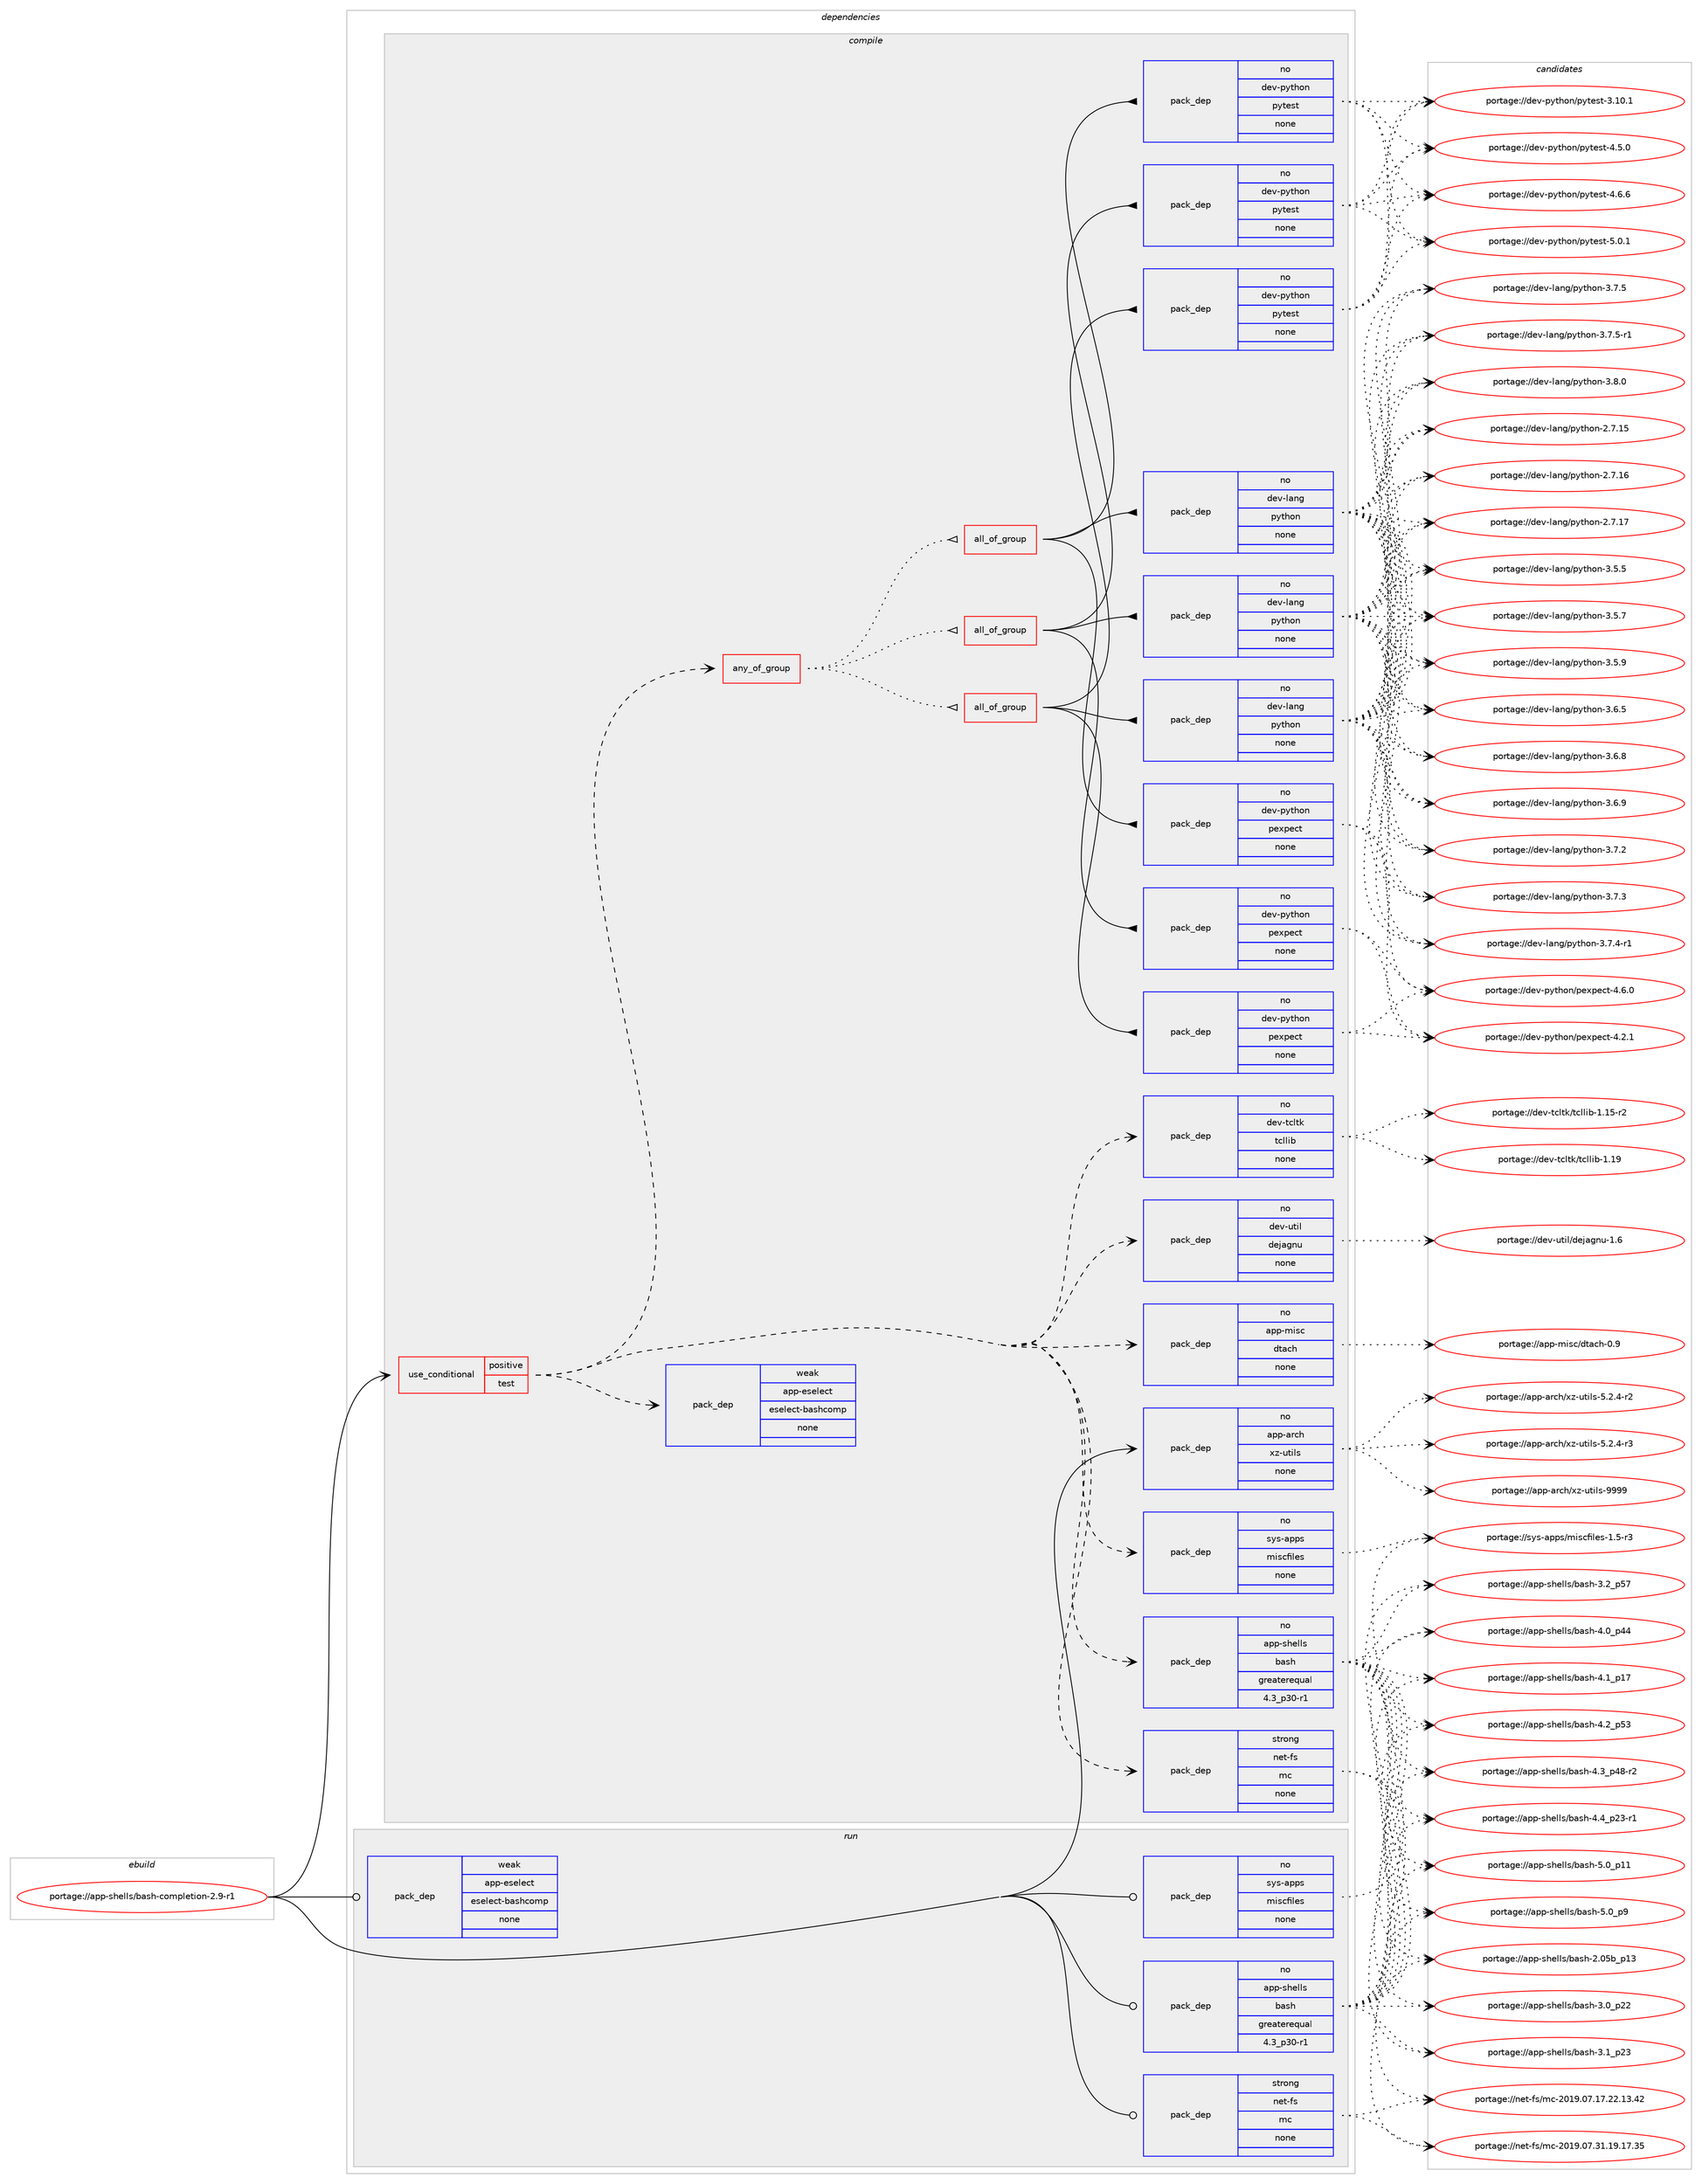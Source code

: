 digraph prolog {

# *************
# Graph options
# *************

newrank=true;
concentrate=true;
compound=true;
graph [rankdir=LR,fontname=Helvetica,fontsize=10,ranksep=1.5];#, ranksep=2.5, nodesep=0.2];
edge  [arrowhead=vee];
node  [fontname=Helvetica,fontsize=10];

# **********
# The ebuild
# **********

subgraph cluster_leftcol {
color=gray;
rank=same;
label=<<i>ebuild</i>>;
id [label="portage://app-shells/bash-completion-2.9-r1", color=red, width=4, href="../app-shells/bash-completion-2.9-r1.svg"];
}

# ****************
# The dependencies
# ****************

subgraph cluster_midcol {
color=gray;
label=<<i>dependencies</i>>;
subgraph cluster_compile {
fillcolor="#eeeeee";
style=filled;
label=<<i>compile</i>>;
subgraph cond10543 {
dependency42577 [label=<<TABLE BORDER="0" CELLBORDER="1" CELLSPACING="0" CELLPADDING="4"><TR><TD ROWSPAN="3" CELLPADDING="10">use_conditional</TD></TR><TR><TD>positive</TD></TR><TR><TD>test</TD></TR></TABLE>>, shape=none, color=red];
subgraph pack31328 {
dependency42578 [label=<<TABLE BORDER="0" CELLBORDER="1" CELLSPACING="0" CELLPADDING="4" WIDTH="220"><TR><TD ROWSPAN="6" CELLPADDING="30">pack_dep</TD></TR><TR><TD WIDTH="110">no</TD></TR><TR><TD>app-shells</TD></TR><TR><TD>bash</TD></TR><TR><TD>greaterequal</TD></TR><TR><TD>4.3_p30-r1</TD></TR></TABLE>>, shape=none, color=blue];
}
dependency42577:e -> dependency42578:w [weight=20,style="dashed",arrowhead="vee"];
subgraph pack31329 {
dependency42579 [label=<<TABLE BORDER="0" CELLBORDER="1" CELLSPACING="0" CELLPADDING="4" WIDTH="220"><TR><TD ROWSPAN="6" CELLPADDING="30">pack_dep</TD></TR><TR><TD WIDTH="110">no</TD></TR><TR><TD>sys-apps</TD></TR><TR><TD>miscfiles</TD></TR><TR><TD>none</TD></TR><TR><TD></TD></TR></TABLE>>, shape=none, color=blue];
}
dependency42577:e -> dependency42579:w [weight=20,style="dashed",arrowhead="vee"];
subgraph pack31330 {
dependency42580 [label=<<TABLE BORDER="0" CELLBORDER="1" CELLSPACING="0" CELLPADDING="4" WIDTH="220"><TR><TD ROWSPAN="6" CELLPADDING="30">pack_dep</TD></TR><TR><TD WIDTH="110">weak</TD></TR><TR><TD>app-eselect</TD></TR><TR><TD>eselect-bashcomp</TD></TR><TR><TD>none</TD></TR><TR><TD></TD></TR></TABLE>>, shape=none, color=blue];
}
dependency42577:e -> dependency42580:w [weight=20,style="dashed",arrowhead="vee"];
subgraph pack31331 {
dependency42581 [label=<<TABLE BORDER="0" CELLBORDER="1" CELLSPACING="0" CELLPADDING="4" WIDTH="220"><TR><TD ROWSPAN="6" CELLPADDING="30">pack_dep</TD></TR><TR><TD WIDTH="110">strong</TD></TR><TR><TD>net-fs</TD></TR><TR><TD>mc</TD></TR><TR><TD>none</TD></TR><TR><TD></TD></TR></TABLE>>, shape=none, color=blue];
}
dependency42577:e -> dependency42581:w [weight=20,style="dashed",arrowhead="vee"];
subgraph pack31332 {
dependency42582 [label=<<TABLE BORDER="0" CELLBORDER="1" CELLSPACING="0" CELLPADDING="4" WIDTH="220"><TR><TD ROWSPAN="6" CELLPADDING="30">pack_dep</TD></TR><TR><TD WIDTH="110">no</TD></TR><TR><TD>app-misc</TD></TR><TR><TD>dtach</TD></TR><TR><TD>none</TD></TR><TR><TD></TD></TR></TABLE>>, shape=none, color=blue];
}
dependency42577:e -> dependency42582:w [weight=20,style="dashed",arrowhead="vee"];
subgraph pack31333 {
dependency42583 [label=<<TABLE BORDER="0" CELLBORDER="1" CELLSPACING="0" CELLPADDING="4" WIDTH="220"><TR><TD ROWSPAN="6" CELLPADDING="30">pack_dep</TD></TR><TR><TD WIDTH="110">no</TD></TR><TR><TD>dev-util</TD></TR><TR><TD>dejagnu</TD></TR><TR><TD>none</TD></TR><TR><TD></TD></TR></TABLE>>, shape=none, color=blue];
}
dependency42577:e -> dependency42583:w [weight=20,style="dashed",arrowhead="vee"];
subgraph pack31334 {
dependency42584 [label=<<TABLE BORDER="0" CELLBORDER="1" CELLSPACING="0" CELLPADDING="4" WIDTH="220"><TR><TD ROWSPAN="6" CELLPADDING="30">pack_dep</TD></TR><TR><TD WIDTH="110">no</TD></TR><TR><TD>dev-tcltk</TD></TR><TR><TD>tcllib</TD></TR><TR><TD>none</TD></TR><TR><TD></TD></TR></TABLE>>, shape=none, color=blue];
}
dependency42577:e -> dependency42584:w [weight=20,style="dashed",arrowhead="vee"];
subgraph any688 {
dependency42585 [label=<<TABLE BORDER="0" CELLBORDER="1" CELLSPACING="0" CELLPADDING="4"><TR><TD CELLPADDING="10">any_of_group</TD></TR></TABLE>>, shape=none, color=red];subgraph all21 {
dependency42586 [label=<<TABLE BORDER="0" CELLBORDER="1" CELLSPACING="0" CELLPADDING="4"><TR><TD CELLPADDING="10">all_of_group</TD></TR></TABLE>>, shape=none, color=red];subgraph pack31335 {
dependency42587 [label=<<TABLE BORDER="0" CELLBORDER="1" CELLSPACING="0" CELLPADDING="4" WIDTH="220"><TR><TD ROWSPAN="6" CELLPADDING="30">pack_dep</TD></TR><TR><TD WIDTH="110">no</TD></TR><TR><TD>dev-lang</TD></TR><TR><TD>python</TD></TR><TR><TD>none</TD></TR><TR><TD></TD></TR></TABLE>>, shape=none, color=blue];
}
dependency42586:e -> dependency42587:w [weight=20,style="solid",arrowhead="inv"];
subgraph pack31336 {
dependency42588 [label=<<TABLE BORDER="0" CELLBORDER="1" CELLSPACING="0" CELLPADDING="4" WIDTH="220"><TR><TD ROWSPAN="6" CELLPADDING="30">pack_dep</TD></TR><TR><TD WIDTH="110">no</TD></TR><TR><TD>dev-python</TD></TR><TR><TD>pexpect</TD></TR><TR><TD>none</TD></TR><TR><TD></TD></TR></TABLE>>, shape=none, color=blue];
}
dependency42586:e -> dependency42588:w [weight=20,style="solid",arrowhead="inv"];
subgraph pack31337 {
dependency42589 [label=<<TABLE BORDER="0" CELLBORDER="1" CELLSPACING="0" CELLPADDING="4" WIDTH="220"><TR><TD ROWSPAN="6" CELLPADDING="30">pack_dep</TD></TR><TR><TD WIDTH="110">no</TD></TR><TR><TD>dev-python</TD></TR><TR><TD>pytest</TD></TR><TR><TD>none</TD></TR><TR><TD></TD></TR></TABLE>>, shape=none, color=blue];
}
dependency42586:e -> dependency42589:w [weight=20,style="solid",arrowhead="inv"];
}
dependency42585:e -> dependency42586:w [weight=20,style="dotted",arrowhead="oinv"];
subgraph all22 {
dependency42590 [label=<<TABLE BORDER="0" CELLBORDER="1" CELLSPACING="0" CELLPADDING="4"><TR><TD CELLPADDING="10">all_of_group</TD></TR></TABLE>>, shape=none, color=red];subgraph pack31338 {
dependency42591 [label=<<TABLE BORDER="0" CELLBORDER="1" CELLSPACING="0" CELLPADDING="4" WIDTH="220"><TR><TD ROWSPAN="6" CELLPADDING="30">pack_dep</TD></TR><TR><TD WIDTH="110">no</TD></TR><TR><TD>dev-lang</TD></TR><TR><TD>python</TD></TR><TR><TD>none</TD></TR><TR><TD></TD></TR></TABLE>>, shape=none, color=blue];
}
dependency42590:e -> dependency42591:w [weight=20,style="solid",arrowhead="inv"];
subgraph pack31339 {
dependency42592 [label=<<TABLE BORDER="0" CELLBORDER="1" CELLSPACING="0" CELLPADDING="4" WIDTH="220"><TR><TD ROWSPAN="6" CELLPADDING="30">pack_dep</TD></TR><TR><TD WIDTH="110">no</TD></TR><TR><TD>dev-python</TD></TR><TR><TD>pexpect</TD></TR><TR><TD>none</TD></TR><TR><TD></TD></TR></TABLE>>, shape=none, color=blue];
}
dependency42590:e -> dependency42592:w [weight=20,style="solid",arrowhead="inv"];
subgraph pack31340 {
dependency42593 [label=<<TABLE BORDER="0" CELLBORDER="1" CELLSPACING="0" CELLPADDING="4" WIDTH="220"><TR><TD ROWSPAN="6" CELLPADDING="30">pack_dep</TD></TR><TR><TD WIDTH="110">no</TD></TR><TR><TD>dev-python</TD></TR><TR><TD>pytest</TD></TR><TR><TD>none</TD></TR><TR><TD></TD></TR></TABLE>>, shape=none, color=blue];
}
dependency42590:e -> dependency42593:w [weight=20,style="solid",arrowhead="inv"];
}
dependency42585:e -> dependency42590:w [weight=20,style="dotted",arrowhead="oinv"];
subgraph all23 {
dependency42594 [label=<<TABLE BORDER="0" CELLBORDER="1" CELLSPACING="0" CELLPADDING="4"><TR><TD CELLPADDING="10">all_of_group</TD></TR></TABLE>>, shape=none, color=red];subgraph pack31341 {
dependency42595 [label=<<TABLE BORDER="0" CELLBORDER="1" CELLSPACING="0" CELLPADDING="4" WIDTH="220"><TR><TD ROWSPAN="6" CELLPADDING="30">pack_dep</TD></TR><TR><TD WIDTH="110">no</TD></TR><TR><TD>dev-lang</TD></TR><TR><TD>python</TD></TR><TR><TD>none</TD></TR><TR><TD></TD></TR></TABLE>>, shape=none, color=blue];
}
dependency42594:e -> dependency42595:w [weight=20,style="solid",arrowhead="inv"];
subgraph pack31342 {
dependency42596 [label=<<TABLE BORDER="0" CELLBORDER="1" CELLSPACING="0" CELLPADDING="4" WIDTH="220"><TR><TD ROWSPAN="6" CELLPADDING="30">pack_dep</TD></TR><TR><TD WIDTH="110">no</TD></TR><TR><TD>dev-python</TD></TR><TR><TD>pexpect</TD></TR><TR><TD>none</TD></TR><TR><TD></TD></TR></TABLE>>, shape=none, color=blue];
}
dependency42594:e -> dependency42596:w [weight=20,style="solid",arrowhead="inv"];
subgraph pack31343 {
dependency42597 [label=<<TABLE BORDER="0" CELLBORDER="1" CELLSPACING="0" CELLPADDING="4" WIDTH="220"><TR><TD ROWSPAN="6" CELLPADDING="30">pack_dep</TD></TR><TR><TD WIDTH="110">no</TD></TR><TR><TD>dev-python</TD></TR><TR><TD>pytest</TD></TR><TR><TD>none</TD></TR><TR><TD></TD></TR></TABLE>>, shape=none, color=blue];
}
dependency42594:e -> dependency42597:w [weight=20,style="solid",arrowhead="inv"];
}
dependency42585:e -> dependency42594:w [weight=20,style="dotted",arrowhead="oinv"];
}
dependency42577:e -> dependency42585:w [weight=20,style="dashed",arrowhead="vee"];
}
id:e -> dependency42577:w [weight=20,style="solid",arrowhead="vee"];
subgraph pack31344 {
dependency42598 [label=<<TABLE BORDER="0" CELLBORDER="1" CELLSPACING="0" CELLPADDING="4" WIDTH="220"><TR><TD ROWSPAN="6" CELLPADDING="30">pack_dep</TD></TR><TR><TD WIDTH="110">no</TD></TR><TR><TD>app-arch</TD></TR><TR><TD>xz-utils</TD></TR><TR><TD>none</TD></TR><TR><TD></TD></TR></TABLE>>, shape=none, color=blue];
}
id:e -> dependency42598:w [weight=20,style="solid",arrowhead="vee"];
}
subgraph cluster_compileandrun {
fillcolor="#eeeeee";
style=filled;
label=<<i>compile and run</i>>;
}
subgraph cluster_run {
fillcolor="#eeeeee";
style=filled;
label=<<i>run</i>>;
subgraph pack31345 {
dependency42599 [label=<<TABLE BORDER="0" CELLBORDER="1" CELLSPACING="0" CELLPADDING="4" WIDTH="220"><TR><TD ROWSPAN="6" CELLPADDING="30">pack_dep</TD></TR><TR><TD WIDTH="110">no</TD></TR><TR><TD>app-shells</TD></TR><TR><TD>bash</TD></TR><TR><TD>greaterequal</TD></TR><TR><TD>4.3_p30-r1</TD></TR></TABLE>>, shape=none, color=blue];
}
id:e -> dependency42599:w [weight=20,style="solid",arrowhead="odot"];
subgraph pack31346 {
dependency42600 [label=<<TABLE BORDER="0" CELLBORDER="1" CELLSPACING="0" CELLPADDING="4" WIDTH="220"><TR><TD ROWSPAN="6" CELLPADDING="30">pack_dep</TD></TR><TR><TD WIDTH="110">no</TD></TR><TR><TD>sys-apps</TD></TR><TR><TD>miscfiles</TD></TR><TR><TD>none</TD></TR><TR><TD></TD></TR></TABLE>>, shape=none, color=blue];
}
id:e -> dependency42600:w [weight=20,style="solid",arrowhead="odot"];
subgraph pack31347 {
dependency42601 [label=<<TABLE BORDER="0" CELLBORDER="1" CELLSPACING="0" CELLPADDING="4" WIDTH="220"><TR><TD ROWSPAN="6" CELLPADDING="30">pack_dep</TD></TR><TR><TD WIDTH="110">strong</TD></TR><TR><TD>net-fs</TD></TR><TR><TD>mc</TD></TR><TR><TD>none</TD></TR><TR><TD></TD></TR></TABLE>>, shape=none, color=blue];
}
id:e -> dependency42601:w [weight=20,style="solid",arrowhead="odot"];
subgraph pack31348 {
dependency42602 [label=<<TABLE BORDER="0" CELLBORDER="1" CELLSPACING="0" CELLPADDING="4" WIDTH="220"><TR><TD ROWSPAN="6" CELLPADDING="30">pack_dep</TD></TR><TR><TD WIDTH="110">weak</TD></TR><TR><TD>app-eselect</TD></TR><TR><TD>eselect-bashcomp</TD></TR><TR><TD>none</TD></TR><TR><TD></TD></TR></TABLE>>, shape=none, color=blue];
}
id:e -> dependency42602:w [weight=20,style="solid",arrowhead="odot"];
}
}

# **************
# The candidates
# **************

subgraph cluster_choices {
rank=same;
color=gray;
label=<<i>candidates</i>>;

subgraph choice31328 {
color=black;
nodesep=1;
choiceportage9711211245115104101108108115479897115104455046485398951124951 [label="portage://app-shells/bash-2.05b_p13", color=red, width=4,href="../app-shells/bash-2.05b_p13.svg"];
choiceportage971121124511510410110810811547989711510445514648951125050 [label="portage://app-shells/bash-3.0_p22", color=red, width=4,href="../app-shells/bash-3.0_p22.svg"];
choiceportage971121124511510410110810811547989711510445514649951125051 [label="portage://app-shells/bash-3.1_p23", color=red, width=4,href="../app-shells/bash-3.1_p23.svg"];
choiceportage971121124511510410110810811547989711510445514650951125355 [label="portage://app-shells/bash-3.2_p57", color=red, width=4,href="../app-shells/bash-3.2_p57.svg"];
choiceportage971121124511510410110810811547989711510445524648951125252 [label="portage://app-shells/bash-4.0_p44", color=red, width=4,href="../app-shells/bash-4.0_p44.svg"];
choiceportage971121124511510410110810811547989711510445524649951124955 [label="portage://app-shells/bash-4.1_p17", color=red, width=4,href="../app-shells/bash-4.1_p17.svg"];
choiceportage971121124511510410110810811547989711510445524650951125351 [label="portage://app-shells/bash-4.2_p53", color=red, width=4,href="../app-shells/bash-4.2_p53.svg"];
choiceportage9711211245115104101108108115479897115104455246519511252564511450 [label="portage://app-shells/bash-4.3_p48-r2", color=red, width=4,href="../app-shells/bash-4.3_p48-r2.svg"];
choiceportage9711211245115104101108108115479897115104455246529511250514511449 [label="portage://app-shells/bash-4.4_p23-r1", color=red, width=4,href="../app-shells/bash-4.4_p23-r1.svg"];
choiceportage971121124511510410110810811547989711510445534648951124949 [label="portage://app-shells/bash-5.0_p11", color=red, width=4,href="../app-shells/bash-5.0_p11.svg"];
choiceportage9711211245115104101108108115479897115104455346489511257 [label="portage://app-shells/bash-5.0_p9", color=red, width=4,href="../app-shells/bash-5.0_p9.svg"];
dependency42578:e -> choiceportage9711211245115104101108108115479897115104455046485398951124951:w [style=dotted,weight="100"];
dependency42578:e -> choiceportage971121124511510410110810811547989711510445514648951125050:w [style=dotted,weight="100"];
dependency42578:e -> choiceportage971121124511510410110810811547989711510445514649951125051:w [style=dotted,weight="100"];
dependency42578:e -> choiceportage971121124511510410110810811547989711510445514650951125355:w [style=dotted,weight="100"];
dependency42578:e -> choiceportage971121124511510410110810811547989711510445524648951125252:w [style=dotted,weight="100"];
dependency42578:e -> choiceportage971121124511510410110810811547989711510445524649951124955:w [style=dotted,weight="100"];
dependency42578:e -> choiceportage971121124511510410110810811547989711510445524650951125351:w [style=dotted,weight="100"];
dependency42578:e -> choiceportage9711211245115104101108108115479897115104455246519511252564511450:w [style=dotted,weight="100"];
dependency42578:e -> choiceportage9711211245115104101108108115479897115104455246529511250514511449:w [style=dotted,weight="100"];
dependency42578:e -> choiceportage971121124511510410110810811547989711510445534648951124949:w [style=dotted,weight="100"];
dependency42578:e -> choiceportage9711211245115104101108108115479897115104455346489511257:w [style=dotted,weight="100"];
}
subgraph choice31329 {
color=black;
nodesep=1;
choiceportage11512111545971121121154710910511599102105108101115454946534511451 [label="portage://sys-apps/miscfiles-1.5-r3", color=red, width=4,href="../sys-apps/miscfiles-1.5-r3.svg"];
dependency42579:e -> choiceportage11512111545971121121154710910511599102105108101115454946534511451:w [style=dotted,weight="100"];
}
subgraph choice31330 {
color=black;
nodesep=1;
}
subgraph choice31331 {
color=black;
nodesep=1;
choiceportage1101011164510211547109994550484957464855464955465050464951465250 [label="portage://net-fs/mc-2019.07.17.22.13.42", color=red, width=4,href="../net-fs/mc-2019.07.17.22.13.42.svg"];
choiceportage1101011164510211547109994550484957464855465149464957464955465153 [label="portage://net-fs/mc-2019.07.31.19.17.35", color=red, width=4,href="../net-fs/mc-2019.07.31.19.17.35.svg"];
dependency42581:e -> choiceportage1101011164510211547109994550484957464855464955465050464951465250:w [style=dotted,weight="100"];
dependency42581:e -> choiceportage1101011164510211547109994550484957464855465149464957464955465153:w [style=dotted,weight="100"];
}
subgraph choice31332 {
color=black;
nodesep=1;
choiceportage97112112451091051159947100116979910445484657 [label="portage://app-misc/dtach-0.9", color=red, width=4,href="../app-misc/dtach-0.9.svg"];
dependency42582:e -> choiceportage97112112451091051159947100116979910445484657:w [style=dotted,weight="100"];
}
subgraph choice31333 {
color=black;
nodesep=1;
choiceportage10010111845117116105108471001011069710311011745494654 [label="portage://dev-util/dejagnu-1.6", color=red, width=4,href="../dev-util/dejagnu-1.6.svg"];
dependency42583:e -> choiceportage10010111845117116105108471001011069710311011745494654:w [style=dotted,weight="100"];
}
subgraph choice31334 {
color=black;
nodesep=1;
choiceportage100101118451169910811610747116991081081059845494649534511450 [label="portage://dev-tcltk/tcllib-1.15-r2", color=red, width=4,href="../dev-tcltk/tcllib-1.15-r2.svg"];
choiceportage10010111845116991081161074711699108108105984549464957 [label="portage://dev-tcltk/tcllib-1.19", color=red, width=4,href="../dev-tcltk/tcllib-1.19.svg"];
dependency42584:e -> choiceportage100101118451169910811610747116991081081059845494649534511450:w [style=dotted,weight="100"];
dependency42584:e -> choiceportage10010111845116991081161074711699108108105984549464957:w [style=dotted,weight="100"];
}
subgraph choice31335 {
color=black;
nodesep=1;
choiceportage10010111845108971101034711212111610411111045504655464953 [label="portage://dev-lang/python-2.7.15", color=red, width=4,href="../dev-lang/python-2.7.15.svg"];
choiceportage10010111845108971101034711212111610411111045504655464954 [label="portage://dev-lang/python-2.7.16", color=red, width=4,href="../dev-lang/python-2.7.16.svg"];
choiceportage10010111845108971101034711212111610411111045504655464955 [label="portage://dev-lang/python-2.7.17", color=red, width=4,href="../dev-lang/python-2.7.17.svg"];
choiceportage100101118451089711010347112121116104111110455146534653 [label="portage://dev-lang/python-3.5.5", color=red, width=4,href="../dev-lang/python-3.5.5.svg"];
choiceportage100101118451089711010347112121116104111110455146534655 [label="portage://dev-lang/python-3.5.7", color=red, width=4,href="../dev-lang/python-3.5.7.svg"];
choiceportage100101118451089711010347112121116104111110455146534657 [label="portage://dev-lang/python-3.5.9", color=red, width=4,href="../dev-lang/python-3.5.9.svg"];
choiceportage100101118451089711010347112121116104111110455146544653 [label="portage://dev-lang/python-3.6.5", color=red, width=4,href="../dev-lang/python-3.6.5.svg"];
choiceportage100101118451089711010347112121116104111110455146544656 [label="portage://dev-lang/python-3.6.8", color=red, width=4,href="../dev-lang/python-3.6.8.svg"];
choiceportage100101118451089711010347112121116104111110455146544657 [label="portage://dev-lang/python-3.6.9", color=red, width=4,href="../dev-lang/python-3.6.9.svg"];
choiceportage100101118451089711010347112121116104111110455146554650 [label="portage://dev-lang/python-3.7.2", color=red, width=4,href="../dev-lang/python-3.7.2.svg"];
choiceportage100101118451089711010347112121116104111110455146554651 [label="portage://dev-lang/python-3.7.3", color=red, width=4,href="../dev-lang/python-3.7.3.svg"];
choiceportage1001011184510897110103471121211161041111104551465546524511449 [label="portage://dev-lang/python-3.7.4-r1", color=red, width=4,href="../dev-lang/python-3.7.4-r1.svg"];
choiceportage100101118451089711010347112121116104111110455146554653 [label="portage://dev-lang/python-3.7.5", color=red, width=4,href="../dev-lang/python-3.7.5.svg"];
choiceportage1001011184510897110103471121211161041111104551465546534511449 [label="portage://dev-lang/python-3.7.5-r1", color=red, width=4,href="../dev-lang/python-3.7.5-r1.svg"];
choiceportage100101118451089711010347112121116104111110455146564648 [label="portage://dev-lang/python-3.8.0", color=red, width=4,href="../dev-lang/python-3.8.0.svg"];
dependency42587:e -> choiceportage10010111845108971101034711212111610411111045504655464953:w [style=dotted,weight="100"];
dependency42587:e -> choiceportage10010111845108971101034711212111610411111045504655464954:w [style=dotted,weight="100"];
dependency42587:e -> choiceportage10010111845108971101034711212111610411111045504655464955:w [style=dotted,weight="100"];
dependency42587:e -> choiceportage100101118451089711010347112121116104111110455146534653:w [style=dotted,weight="100"];
dependency42587:e -> choiceportage100101118451089711010347112121116104111110455146534655:w [style=dotted,weight="100"];
dependency42587:e -> choiceportage100101118451089711010347112121116104111110455146534657:w [style=dotted,weight="100"];
dependency42587:e -> choiceportage100101118451089711010347112121116104111110455146544653:w [style=dotted,weight="100"];
dependency42587:e -> choiceportage100101118451089711010347112121116104111110455146544656:w [style=dotted,weight="100"];
dependency42587:e -> choiceportage100101118451089711010347112121116104111110455146544657:w [style=dotted,weight="100"];
dependency42587:e -> choiceportage100101118451089711010347112121116104111110455146554650:w [style=dotted,weight="100"];
dependency42587:e -> choiceportage100101118451089711010347112121116104111110455146554651:w [style=dotted,weight="100"];
dependency42587:e -> choiceportage1001011184510897110103471121211161041111104551465546524511449:w [style=dotted,weight="100"];
dependency42587:e -> choiceportage100101118451089711010347112121116104111110455146554653:w [style=dotted,weight="100"];
dependency42587:e -> choiceportage1001011184510897110103471121211161041111104551465546534511449:w [style=dotted,weight="100"];
dependency42587:e -> choiceportage100101118451089711010347112121116104111110455146564648:w [style=dotted,weight="100"];
}
subgraph choice31336 {
color=black;
nodesep=1;
choiceportage100101118451121211161041111104711210112011210199116455246504649 [label="portage://dev-python/pexpect-4.2.1", color=red, width=4,href="../dev-python/pexpect-4.2.1.svg"];
choiceportage100101118451121211161041111104711210112011210199116455246544648 [label="portage://dev-python/pexpect-4.6.0", color=red, width=4,href="../dev-python/pexpect-4.6.0.svg"];
dependency42588:e -> choiceportage100101118451121211161041111104711210112011210199116455246504649:w [style=dotted,weight="100"];
dependency42588:e -> choiceportage100101118451121211161041111104711210112011210199116455246544648:w [style=dotted,weight="100"];
}
subgraph choice31337 {
color=black;
nodesep=1;
choiceportage100101118451121211161041111104711212111610111511645514649484649 [label="portage://dev-python/pytest-3.10.1", color=red, width=4,href="../dev-python/pytest-3.10.1.svg"];
choiceportage1001011184511212111610411111047112121116101115116455246534648 [label="portage://dev-python/pytest-4.5.0", color=red, width=4,href="../dev-python/pytest-4.5.0.svg"];
choiceportage1001011184511212111610411111047112121116101115116455246544654 [label="portage://dev-python/pytest-4.6.6", color=red, width=4,href="../dev-python/pytest-4.6.6.svg"];
choiceportage1001011184511212111610411111047112121116101115116455346484649 [label="portage://dev-python/pytest-5.0.1", color=red, width=4,href="../dev-python/pytest-5.0.1.svg"];
dependency42589:e -> choiceportage100101118451121211161041111104711212111610111511645514649484649:w [style=dotted,weight="100"];
dependency42589:e -> choiceportage1001011184511212111610411111047112121116101115116455246534648:w [style=dotted,weight="100"];
dependency42589:e -> choiceportage1001011184511212111610411111047112121116101115116455246544654:w [style=dotted,weight="100"];
dependency42589:e -> choiceportage1001011184511212111610411111047112121116101115116455346484649:w [style=dotted,weight="100"];
}
subgraph choice31338 {
color=black;
nodesep=1;
choiceportage10010111845108971101034711212111610411111045504655464953 [label="portage://dev-lang/python-2.7.15", color=red, width=4,href="../dev-lang/python-2.7.15.svg"];
choiceportage10010111845108971101034711212111610411111045504655464954 [label="portage://dev-lang/python-2.7.16", color=red, width=4,href="../dev-lang/python-2.7.16.svg"];
choiceportage10010111845108971101034711212111610411111045504655464955 [label="portage://dev-lang/python-2.7.17", color=red, width=4,href="../dev-lang/python-2.7.17.svg"];
choiceportage100101118451089711010347112121116104111110455146534653 [label="portage://dev-lang/python-3.5.5", color=red, width=4,href="../dev-lang/python-3.5.5.svg"];
choiceportage100101118451089711010347112121116104111110455146534655 [label="portage://dev-lang/python-3.5.7", color=red, width=4,href="../dev-lang/python-3.5.7.svg"];
choiceportage100101118451089711010347112121116104111110455146534657 [label="portage://dev-lang/python-3.5.9", color=red, width=4,href="../dev-lang/python-3.5.9.svg"];
choiceportage100101118451089711010347112121116104111110455146544653 [label="portage://dev-lang/python-3.6.5", color=red, width=4,href="../dev-lang/python-3.6.5.svg"];
choiceportage100101118451089711010347112121116104111110455146544656 [label="portage://dev-lang/python-3.6.8", color=red, width=4,href="../dev-lang/python-3.6.8.svg"];
choiceportage100101118451089711010347112121116104111110455146544657 [label="portage://dev-lang/python-3.6.9", color=red, width=4,href="../dev-lang/python-3.6.9.svg"];
choiceportage100101118451089711010347112121116104111110455146554650 [label="portage://dev-lang/python-3.7.2", color=red, width=4,href="../dev-lang/python-3.7.2.svg"];
choiceportage100101118451089711010347112121116104111110455146554651 [label="portage://dev-lang/python-3.7.3", color=red, width=4,href="../dev-lang/python-3.7.3.svg"];
choiceportage1001011184510897110103471121211161041111104551465546524511449 [label="portage://dev-lang/python-3.7.4-r1", color=red, width=4,href="../dev-lang/python-3.7.4-r1.svg"];
choiceportage100101118451089711010347112121116104111110455146554653 [label="portage://dev-lang/python-3.7.5", color=red, width=4,href="../dev-lang/python-3.7.5.svg"];
choiceportage1001011184510897110103471121211161041111104551465546534511449 [label="portage://dev-lang/python-3.7.5-r1", color=red, width=4,href="../dev-lang/python-3.7.5-r1.svg"];
choiceportage100101118451089711010347112121116104111110455146564648 [label="portage://dev-lang/python-3.8.0", color=red, width=4,href="../dev-lang/python-3.8.0.svg"];
dependency42591:e -> choiceportage10010111845108971101034711212111610411111045504655464953:w [style=dotted,weight="100"];
dependency42591:e -> choiceportage10010111845108971101034711212111610411111045504655464954:w [style=dotted,weight="100"];
dependency42591:e -> choiceportage10010111845108971101034711212111610411111045504655464955:w [style=dotted,weight="100"];
dependency42591:e -> choiceportage100101118451089711010347112121116104111110455146534653:w [style=dotted,weight="100"];
dependency42591:e -> choiceportage100101118451089711010347112121116104111110455146534655:w [style=dotted,weight="100"];
dependency42591:e -> choiceportage100101118451089711010347112121116104111110455146534657:w [style=dotted,weight="100"];
dependency42591:e -> choiceportage100101118451089711010347112121116104111110455146544653:w [style=dotted,weight="100"];
dependency42591:e -> choiceportage100101118451089711010347112121116104111110455146544656:w [style=dotted,weight="100"];
dependency42591:e -> choiceportage100101118451089711010347112121116104111110455146544657:w [style=dotted,weight="100"];
dependency42591:e -> choiceportage100101118451089711010347112121116104111110455146554650:w [style=dotted,weight="100"];
dependency42591:e -> choiceportage100101118451089711010347112121116104111110455146554651:w [style=dotted,weight="100"];
dependency42591:e -> choiceportage1001011184510897110103471121211161041111104551465546524511449:w [style=dotted,weight="100"];
dependency42591:e -> choiceportage100101118451089711010347112121116104111110455146554653:w [style=dotted,weight="100"];
dependency42591:e -> choiceportage1001011184510897110103471121211161041111104551465546534511449:w [style=dotted,weight="100"];
dependency42591:e -> choiceportage100101118451089711010347112121116104111110455146564648:w [style=dotted,weight="100"];
}
subgraph choice31339 {
color=black;
nodesep=1;
choiceportage100101118451121211161041111104711210112011210199116455246504649 [label="portage://dev-python/pexpect-4.2.1", color=red, width=4,href="../dev-python/pexpect-4.2.1.svg"];
choiceportage100101118451121211161041111104711210112011210199116455246544648 [label="portage://dev-python/pexpect-4.6.0", color=red, width=4,href="../dev-python/pexpect-4.6.0.svg"];
dependency42592:e -> choiceportage100101118451121211161041111104711210112011210199116455246504649:w [style=dotted,weight="100"];
dependency42592:e -> choiceportage100101118451121211161041111104711210112011210199116455246544648:w [style=dotted,weight="100"];
}
subgraph choice31340 {
color=black;
nodesep=1;
choiceportage100101118451121211161041111104711212111610111511645514649484649 [label="portage://dev-python/pytest-3.10.1", color=red, width=4,href="../dev-python/pytest-3.10.1.svg"];
choiceportage1001011184511212111610411111047112121116101115116455246534648 [label="portage://dev-python/pytest-4.5.0", color=red, width=4,href="../dev-python/pytest-4.5.0.svg"];
choiceportage1001011184511212111610411111047112121116101115116455246544654 [label="portage://dev-python/pytest-4.6.6", color=red, width=4,href="../dev-python/pytest-4.6.6.svg"];
choiceportage1001011184511212111610411111047112121116101115116455346484649 [label="portage://dev-python/pytest-5.0.1", color=red, width=4,href="../dev-python/pytest-5.0.1.svg"];
dependency42593:e -> choiceportage100101118451121211161041111104711212111610111511645514649484649:w [style=dotted,weight="100"];
dependency42593:e -> choiceportage1001011184511212111610411111047112121116101115116455246534648:w [style=dotted,weight="100"];
dependency42593:e -> choiceportage1001011184511212111610411111047112121116101115116455246544654:w [style=dotted,weight="100"];
dependency42593:e -> choiceportage1001011184511212111610411111047112121116101115116455346484649:w [style=dotted,weight="100"];
}
subgraph choice31341 {
color=black;
nodesep=1;
choiceportage10010111845108971101034711212111610411111045504655464953 [label="portage://dev-lang/python-2.7.15", color=red, width=4,href="../dev-lang/python-2.7.15.svg"];
choiceportage10010111845108971101034711212111610411111045504655464954 [label="portage://dev-lang/python-2.7.16", color=red, width=4,href="../dev-lang/python-2.7.16.svg"];
choiceportage10010111845108971101034711212111610411111045504655464955 [label="portage://dev-lang/python-2.7.17", color=red, width=4,href="../dev-lang/python-2.7.17.svg"];
choiceportage100101118451089711010347112121116104111110455146534653 [label="portage://dev-lang/python-3.5.5", color=red, width=4,href="../dev-lang/python-3.5.5.svg"];
choiceportage100101118451089711010347112121116104111110455146534655 [label="portage://dev-lang/python-3.5.7", color=red, width=4,href="../dev-lang/python-3.5.7.svg"];
choiceportage100101118451089711010347112121116104111110455146534657 [label="portage://dev-lang/python-3.5.9", color=red, width=4,href="../dev-lang/python-3.5.9.svg"];
choiceportage100101118451089711010347112121116104111110455146544653 [label="portage://dev-lang/python-3.6.5", color=red, width=4,href="../dev-lang/python-3.6.5.svg"];
choiceportage100101118451089711010347112121116104111110455146544656 [label="portage://dev-lang/python-3.6.8", color=red, width=4,href="../dev-lang/python-3.6.8.svg"];
choiceportage100101118451089711010347112121116104111110455146544657 [label="portage://dev-lang/python-3.6.9", color=red, width=4,href="../dev-lang/python-3.6.9.svg"];
choiceportage100101118451089711010347112121116104111110455146554650 [label="portage://dev-lang/python-3.7.2", color=red, width=4,href="../dev-lang/python-3.7.2.svg"];
choiceportage100101118451089711010347112121116104111110455146554651 [label="portage://dev-lang/python-3.7.3", color=red, width=4,href="../dev-lang/python-3.7.3.svg"];
choiceportage1001011184510897110103471121211161041111104551465546524511449 [label="portage://dev-lang/python-3.7.4-r1", color=red, width=4,href="../dev-lang/python-3.7.4-r1.svg"];
choiceportage100101118451089711010347112121116104111110455146554653 [label="portage://dev-lang/python-3.7.5", color=red, width=4,href="../dev-lang/python-3.7.5.svg"];
choiceportage1001011184510897110103471121211161041111104551465546534511449 [label="portage://dev-lang/python-3.7.5-r1", color=red, width=4,href="../dev-lang/python-3.7.5-r1.svg"];
choiceportage100101118451089711010347112121116104111110455146564648 [label="portage://dev-lang/python-3.8.0", color=red, width=4,href="../dev-lang/python-3.8.0.svg"];
dependency42595:e -> choiceportage10010111845108971101034711212111610411111045504655464953:w [style=dotted,weight="100"];
dependency42595:e -> choiceportage10010111845108971101034711212111610411111045504655464954:w [style=dotted,weight="100"];
dependency42595:e -> choiceportage10010111845108971101034711212111610411111045504655464955:w [style=dotted,weight="100"];
dependency42595:e -> choiceportage100101118451089711010347112121116104111110455146534653:w [style=dotted,weight="100"];
dependency42595:e -> choiceportage100101118451089711010347112121116104111110455146534655:w [style=dotted,weight="100"];
dependency42595:e -> choiceportage100101118451089711010347112121116104111110455146534657:w [style=dotted,weight="100"];
dependency42595:e -> choiceportage100101118451089711010347112121116104111110455146544653:w [style=dotted,weight="100"];
dependency42595:e -> choiceportage100101118451089711010347112121116104111110455146544656:w [style=dotted,weight="100"];
dependency42595:e -> choiceportage100101118451089711010347112121116104111110455146544657:w [style=dotted,weight="100"];
dependency42595:e -> choiceportage100101118451089711010347112121116104111110455146554650:w [style=dotted,weight="100"];
dependency42595:e -> choiceportage100101118451089711010347112121116104111110455146554651:w [style=dotted,weight="100"];
dependency42595:e -> choiceportage1001011184510897110103471121211161041111104551465546524511449:w [style=dotted,weight="100"];
dependency42595:e -> choiceportage100101118451089711010347112121116104111110455146554653:w [style=dotted,weight="100"];
dependency42595:e -> choiceportage1001011184510897110103471121211161041111104551465546534511449:w [style=dotted,weight="100"];
dependency42595:e -> choiceportage100101118451089711010347112121116104111110455146564648:w [style=dotted,weight="100"];
}
subgraph choice31342 {
color=black;
nodesep=1;
choiceportage100101118451121211161041111104711210112011210199116455246504649 [label="portage://dev-python/pexpect-4.2.1", color=red, width=4,href="../dev-python/pexpect-4.2.1.svg"];
choiceportage100101118451121211161041111104711210112011210199116455246544648 [label="portage://dev-python/pexpect-4.6.0", color=red, width=4,href="../dev-python/pexpect-4.6.0.svg"];
dependency42596:e -> choiceportage100101118451121211161041111104711210112011210199116455246504649:w [style=dotted,weight="100"];
dependency42596:e -> choiceportage100101118451121211161041111104711210112011210199116455246544648:w [style=dotted,weight="100"];
}
subgraph choice31343 {
color=black;
nodesep=1;
choiceportage100101118451121211161041111104711212111610111511645514649484649 [label="portage://dev-python/pytest-3.10.1", color=red, width=4,href="../dev-python/pytest-3.10.1.svg"];
choiceportage1001011184511212111610411111047112121116101115116455246534648 [label="portage://dev-python/pytest-4.5.0", color=red, width=4,href="../dev-python/pytest-4.5.0.svg"];
choiceportage1001011184511212111610411111047112121116101115116455246544654 [label="portage://dev-python/pytest-4.6.6", color=red, width=4,href="../dev-python/pytest-4.6.6.svg"];
choiceportage1001011184511212111610411111047112121116101115116455346484649 [label="portage://dev-python/pytest-5.0.1", color=red, width=4,href="../dev-python/pytest-5.0.1.svg"];
dependency42597:e -> choiceportage100101118451121211161041111104711212111610111511645514649484649:w [style=dotted,weight="100"];
dependency42597:e -> choiceportage1001011184511212111610411111047112121116101115116455246534648:w [style=dotted,weight="100"];
dependency42597:e -> choiceportage1001011184511212111610411111047112121116101115116455246544654:w [style=dotted,weight="100"];
dependency42597:e -> choiceportage1001011184511212111610411111047112121116101115116455346484649:w [style=dotted,weight="100"];
}
subgraph choice31344 {
color=black;
nodesep=1;
choiceportage9711211245971149910447120122451171161051081154553465046524511450 [label="portage://app-arch/xz-utils-5.2.4-r2", color=red, width=4,href="../app-arch/xz-utils-5.2.4-r2.svg"];
choiceportage9711211245971149910447120122451171161051081154553465046524511451 [label="portage://app-arch/xz-utils-5.2.4-r3", color=red, width=4,href="../app-arch/xz-utils-5.2.4-r3.svg"];
choiceportage9711211245971149910447120122451171161051081154557575757 [label="portage://app-arch/xz-utils-9999", color=red, width=4,href="../app-arch/xz-utils-9999.svg"];
dependency42598:e -> choiceportage9711211245971149910447120122451171161051081154553465046524511450:w [style=dotted,weight="100"];
dependency42598:e -> choiceportage9711211245971149910447120122451171161051081154553465046524511451:w [style=dotted,weight="100"];
dependency42598:e -> choiceportage9711211245971149910447120122451171161051081154557575757:w [style=dotted,weight="100"];
}
subgraph choice31345 {
color=black;
nodesep=1;
choiceportage9711211245115104101108108115479897115104455046485398951124951 [label="portage://app-shells/bash-2.05b_p13", color=red, width=4,href="../app-shells/bash-2.05b_p13.svg"];
choiceportage971121124511510410110810811547989711510445514648951125050 [label="portage://app-shells/bash-3.0_p22", color=red, width=4,href="../app-shells/bash-3.0_p22.svg"];
choiceportage971121124511510410110810811547989711510445514649951125051 [label="portage://app-shells/bash-3.1_p23", color=red, width=4,href="../app-shells/bash-3.1_p23.svg"];
choiceportage971121124511510410110810811547989711510445514650951125355 [label="portage://app-shells/bash-3.2_p57", color=red, width=4,href="../app-shells/bash-3.2_p57.svg"];
choiceportage971121124511510410110810811547989711510445524648951125252 [label="portage://app-shells/bash-4.0_p44", color=red, width=4,href="../app-shells/bash-4.0_p44.svg"];
choiceportage971121124511510410110810811547989711510445524649951124955 [label="portage://app-shells/bash-4.1_p17", color=red, width=4,href="../app-shells/bash-4.1_p17.svg"];
choiceportage971121124511510410110810811547989711510445524650951125351 [label="portage://app-shells/bash-4.2_p53", color=red, width=4,href="../app-shells/bash-4.2_p53.svg"];
choiceportage9711211245115104101108108115479897115104455246519511252564511450 [label="portage://app-shells/bash-4.3_p48-r2", color=red, width=4,href="../app-shells/bash-4.3_p48-r2.svg"];
choiceportage9711211245115104101108108115479897115104455246529511250514511449 [label="portage://app-shells/bash-4.4_p23-r1", color=red, width=4,href="../app-shells/bash-4.4_p23-r1.svg"];
choiceportage971121124511510410110810811547989711510445534648951124949 [label="portage://app-shells/bash-5.0_p11", color=red, width=4,href="../app-shells/bash-5.0_p11.svg"];
choiceportage9711211245115104101108108115479897115104455346489511257 [label="portage://app-shells/bash-5.0_p9", color=red, width=4,href="../app-shells/bash-5.0_p9.svg"];
dependency42599:e -> choiceportage9711211245115104101108108115479897115104455046485398951124951:w [style=dotted,weight="100"];
dependency42599:e -> choiceportage971121124511510410110810811547989711510445514648951125050:w [style=dotted,weight="100"];
dependency42599:e -> choiceportage971121124511510410110810811547989711510445514649951125051:w [style=dotted,weight="100"];
dependency42599:e -> choiceportage971121124511510410110810811547989711510445514650951125355:w [style=dotted,weight="100"];
dependency42599:e -> choiceportage971121124511510410110810811547989711510445524648951125252:w [style=dotted,weight="100"];
dependency42599:e -> choiceportage971121124511510410110810811547989711510445524649951124955:w [style=dotted,weight="100"];
dependency42599:e -> choiceportage971121124511510410110810811547989711510445524650951125351:w [style=dotted,weight="100"];
dependency42599:e -> choiceportage9711211245115104101108108115479897115104455246519511252564511450:w [style=dotted,weight="100"];
dependency42599:e -> choiceportage9711211245115104101108108115479897115104455246529511250514511449:w [style=dotted,weight="100"];
dependency42599:e -> choiceportage971121124511510410110810811547989711510445534648951124949:w [style=dotted,weight="100"];
dependency42599:e -> choiceportage9711211245115104101108108115479897115104455346489511257:w [style=dotted,weight="100"];
}
subgraph choice31346 {
color=black;
nodesep=1;
choiceportage11512111545971121121154710910511599102105108101115454946534511451 [label="portage://sys-apps/miscfiles-1.5-r3", color=red, width=4,href="../sys-apps/miscfiles-1.5-r3.svg"];
dependency42600:e -> choiceportage11512111545971121121154710910511599102105108101115454946534511451:w [style=dotted,weight="100"];
}
subgraph choice31347 {
color=black;
nodesep=1;
choiceportage1101011164510211547109994550484957464855464955465050464951465250 [label="portage://net-fs/mc-2019.07.17.22.13.42", color=red, width=4,href="../net-fs/mc-2019.07.17.22.13.42.svg"];
choiceportage1101011164510211547109994550484957464855465149464957464955465153 [label="portage://net-fs/mc-2019.07.31.19.17.35", color=red, width=4,href="../net-fs/mc-2019.07.31.19.17.35.svg"];
dependency42601:e -> choiceportage1101011164510211547109994550484957464855464955465050464951465250:w [style=dotted,weight="100"];
dependency42601:e -> choiceportage1101011164510211547109994550484957464855465149464957464955465153:w [style=dotted,weight="100"];
}
subgraph choice31348 {
color=black;
nodesep=1;
}
}

}
